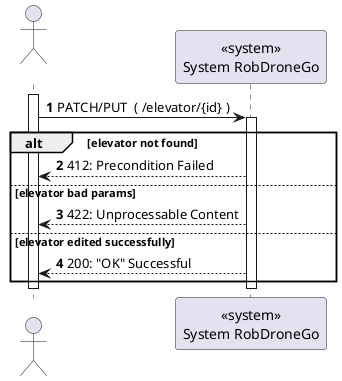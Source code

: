@startuml
autonumber

actor " " as actor
participant "<<system>>\nSystem RobDroneGo" as sys

activate actor
    actor -> sys: PATCH/PUT  ( /elevator/{id} )
    activate sys

    alt  elevator not found
    sys --> actor : 412: Precondition Failed
        else elevator bad params
        sys --> actor : 422: Unprocessable Content
    else elevator edited successfully
        sys --> actor : 200: "OK" Successful
    end

    deactivate sys
deactivate actor

@enduml
